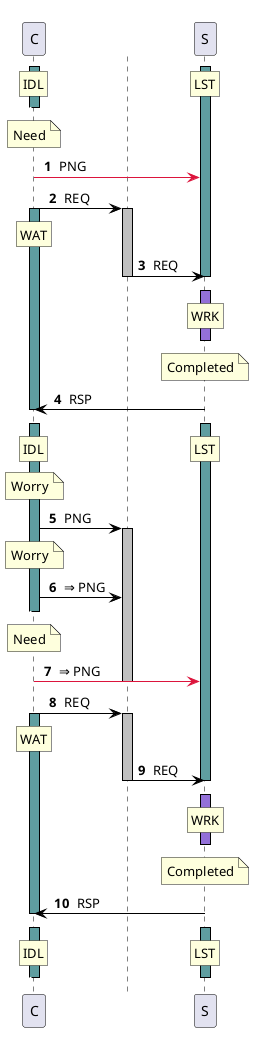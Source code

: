 @startuml
autonumber " <b>#</b> "
skinparam shadowing false
skinparam sequence {
ArrowColor Black
ActorBorderColor Black
LifeLineBorderColor Black
LifeLineBackgroundColor Black
ParticipantBorderColor Black
}
skinparam ControlBorderColor White
skinparam ControlBackgroundColor White
participant "C" as A0 order 10100
activate A0 #CadetBlue
participant "S" as A1 order 10200
activate A1 #CadetBlue
rnote over A0 : IDL
/ rnote over A1 : LST
autonumber stop
[<[#White]-- A0
autonumber resume
deactivate A0
note over A0 : Need
A0 -[#Crimson]> A1 : PNG
control " " as T0 order 10101
A0 -> T0 : REQ
activate T0 #Silver
activate A0 #CadetBlue
rnote over A0 : WAT
T0 -> A1 : REQ
deactivate T0
deactivate A1
autonumber stop
[<[#White]-- A0
autonumber resume
activate A1 #MediumPurple
rnote over A1 : WRK
autonumber stop
[<[#White]-- A0
autonumber resume
deactivate A1
note over A1 : Completed
A1 -> A0 : RSP
deactivate A0
autonumber stop
[<[#White]-- A0
autonumber resume
activate A1 #CadetBlue
activate A0 #CadetBlue
rnote over A1 : LST
/ rnote over A0 : IDL
note over A0 : Worry
A0 -> T0 : PNG
activate T0 #Silver
note over A0 : Worry
A0 -> T0 : &#8658; PNG
autonumber stop
[<[#White]-- A0
autonumber resume
deactivate A0
note over A0 : Need
A0 -[#Crimson]> A1 : &#8658; PNG
deactivate T0
A0 -> T0 : REQ
activate T0 #Silver
activate A0 #CadetBlue
rnote over A0 : WAT
T0 -> A1 : REQ
deactivate T0
deactivate A1
autonumber stop
[<[#White]-- A0
autonumber resume
activate A1 #MediumPurple
rnote over A1 : WRK
autonumber stop
[<[#White]-- A0
autonumber resume
deactivate A1
note over A1 : Completed
A1 -> A0 : RSP
deactivate A0
autonumber stop
[<[#White]-- A0
autonumber resume
activate A1 #CadetBlue
activate A0 #CadetBlue
rnote over A1 : LST
/ rnote over A0 : IDL
autonumber stop
[<[#White]-- A0
autonumber resume
deactivate A0
deactivate A1
@enduml
